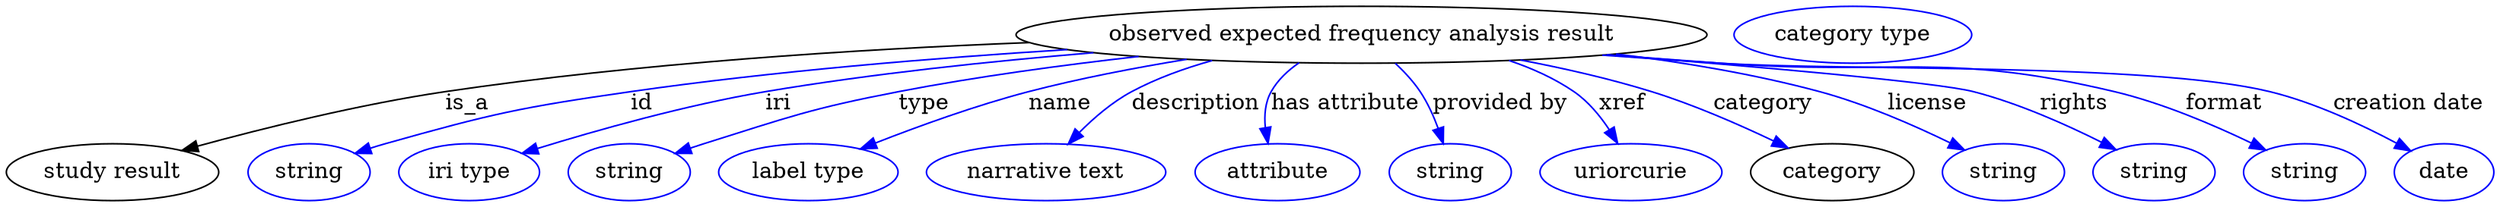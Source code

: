 digraph {
	graph [bb="0,0,1566.1,123"];
	node [label="\N"];
	"observed expected frequency analysis result"	[height=0.5,
		label="observed expected frequency analysis result",
		pos="851.94,105",
		width=6.0481];
	"study result"	[height=0.5,
		pos="66.944,18",
		width=1.8596];
	"observed expected frequency analysis result" -> "study result"	[label=is_a,
		lp="289.94,61.5",
		pos="e,110.54,31.78 642.4,100.03 532.76,95.75 396.59,86.957 275.94,69 222.31,61.017 162.2,45.981 120.27,34.474"];
	id	[color=blue,
		height=0.5,
		label=string,
		pos="189.94,18",
		width=1.0652];
	"observed expected frequency analysis result" -> id	[color=blue,
		label=id,
		lp="399.94,61.5",
		pos="e,218.94,29.954 666.52,95.515 582.68,90.228 482.53,81.893 392.94,69 323.23,58.967 305.73,55.131 237.94,36 234.84,35.124 231.64,34.151 \
228.45,33.129",
		style=solid];
	iri	[color=blue,
		height=0.5,
		label="iri type",
		pos="290.94,18",
		width=1.2277];
	"observed expected frequency analysis result" -> iri	[color=blue,
		label=iri,
		lp="485.94,61.5",
		pos="e,324.31,29.942 683.22,93.609 618.71,88.226 544.65,80.331 477.94,69 427.76,60.476 371.5,44.535 333.92,32.939",
		style=solid];
	type	[color=blue,
		height=0.5,
		label=string,
		pos="391.94,18",
		width=1.0652];
	"observed expected frequency analysis result" -> type	[color=blue,
		label=type,
		lp="576.94,61.5",
		pos="e,420.9,29.898 711.43,91.247 663.46,85.796 609.65,78.464 560.94,69 505.8,58.285 492.51,52.901 438.94,36 436.19,35.131 433.36,34.201 \
430.51,33.24",
		style=solid];
	name	[color=blue,
		height=0.5,
		label="label type",
		pos="504.94,18",
		width=1.5707];
	"observed expected frequency analysis result" -> name	[color=blue,
		label=name,
		lp="662.94,61.5",
		pos="e,537.59,32.737 742.13,89.454 709.92,84.155 674.79,77.362 642.94,69 610.13,60.383 574.12,47.204 547.11,36.54",
		style=solid];
	description	[color=blue,
		height=0.5,
		label="narrative text",
		pos="654.94,18",
		width=2.0943];
	"observed expected frequency analysis result" -> description	[color=blue,
		label=description,
		lp="747.44,61.5",
		pos="e,668.24,35.782 757.19,88.789 739.86,83.899 722.39,77.463 706.94,69 695.1,62.511 684.01,52.619 675.14,43.342",
		style=solid];
	"has attribute"	[color=blue,
		height=0.5,
		label=attribute,
		pos="799.94,18",
		width=1.4443];
	"observed expected frequency analysis result" -> "has attribute"	[color=blue,
		label="has attribute",
		lp="841.94,61.5",
		pos="e,793.48,36.221 812.55,87.256 805.5,82.423 799.08,76.398 794.94,69 791.09,62.118 790.59,53.863 791.54,46.061",
		style=solid];
	"provided by"	[color=blue,
		height=0.5,
		label=string,
		pos="907.94,18",
		width=1.0652];
	"observed expected frequency analysis result" -> "provided by"	[color=blue,
		label="provided by",
		lp="939.44,61.5",
		pos="e,903.53,36.115 873.26,86.928 878.91,81.632 884.63,75.474 888.94,69 893.65,61.938 897.42,53.545 900.32,45.671",
		style=solid];
	xref	[color=blue,
		height=0.5,
		label=uriorcurie,
		pos="1021.9,18",
		width=1.5887];
	"observed expected frequency analysis result" -> xref	[color=blue,
		label=xref,
		lp="1016.4,61.5",
		pos="e,1013.5,36.236 944.99,88.69 959.45,83.832 973.65,77.431 985.94,69 994.94,62.829 1002.5,53.638 1008.3,44.813",
		style=solid];
	category	[height=0.5,
		pos="1148.9,18",
		width=1.4263];
	"observed expected frequency analysis result" -> category	[color=blue,
		label=category,
		lp="1105.4,61.5",
		pos="e,1121,33.349 952.19,89.021 979.35,83.831 1008.5,77.203 1034.9,69 1061.4,60.791 1089.9,48.285 1111.8,37.834",
		style=solid];
	license	[color=blue,
		height=0.5,
		label=string,
		pos="1256.9,18",
		width=1.0652];
	"observed expected frequency analysis result" -> license	[color=blue,
		label=license,
		lp="1208.9,61.5",
		pos="e,1232.3,32.069 1012.5,92.82 1054.8,87.64 1100,80.068 1140.9,69 1169.7,61.246 1200.5,47.674 1223.2,36.626",
		style=solid];
	rights	[color=blue,
		height=0.5,
		label=string,
		pos="1351.9,18",
		width=1.0652];
	"observed expected frequency analysis result" -> rights	[color=blue,
		label=rights,
		lp="1301.4,61.5",
		pos="e,1327.9,32.309 1006.7,92.339 1104,84.592 1215.4,74.812 1237.9,69 1266.3,61.695 1296.6,48.097 1318.9,36.923",
		style=solid];
	format	[color=blue,
		height=0.5,
		label=string,
		pos="1446.9,18",
		width=1.0652];
	"observed expected frequency analysis result" -> format	[color=blue,
		label=format,
		lp="1396.4,61.5",
		pos="e,1422.5,31.971 1006.6,92.303 1030.5,90.516 1054.9,88.7 1077.9,87 1188.6,78.839 1219,94.671 1326.9,69 1357.2,61.795 1389.7,47.83 \
1413.3,36.486",
		style=solid];
	"creation date"	[color=blue,
		height=0.5,
		label=date,
		pos="1534.9,18",
		width=0.86659];
	"observed expected frequency analysis result" -> "creation date"	[color=blue,
		label="creation date",
		lp="1512.4,61.5",
		pos="e,1513.9,31.465 1003.9,92.085 1028.6,90.284 1054,88.522 1077.9,87 1155,82.104 1349.9,87.296 1424.9,69 1453.3,62.072 1483.4,47.867 \
1504.9,36.363",
		style=solid];
	"named thing_category"	[color=blue,
		height=0.5,
		label="category type",
		pos="1161.9,105",
		width=2.0762];
}
